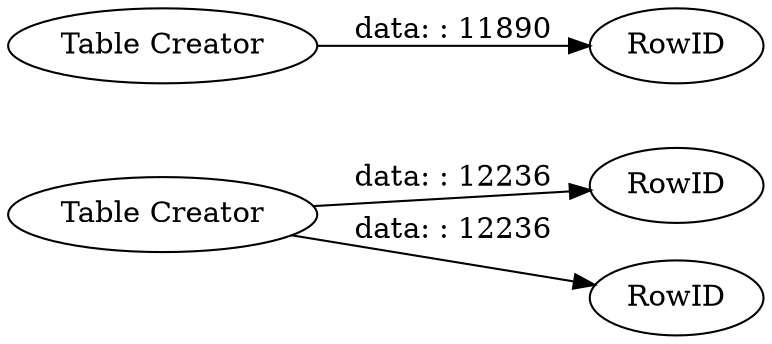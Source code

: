 digraph {
	"-1961322980967771137_3" [label=RowID]
	"-1961322980967771137_2" [label=RowID]
	"-1961322980967771137_5" [label="Table Creator"]
	"-1961322980967771137_4" [label=RowID]
	"-1961322980967771137_1" [label="Table Creator"]
	"-1961322980967771137_1" -> "-1961322980967771137_3" [label="data: : 12236"]
	"-1961322980967771137_5" -> "-1961322980967771137_4" [label="data: : 11890"]
	"-1961322980967771137_1" -> "-1961322980967771137_2" [label="data: : 12236"]
	rankdir=LR
}
